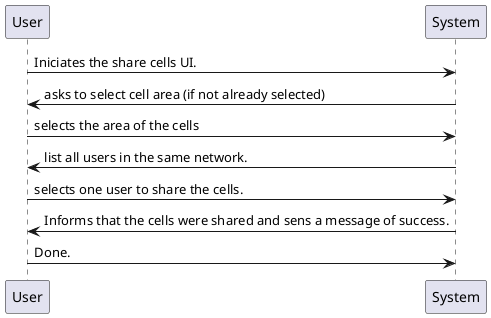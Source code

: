 @startuml


User -> System : Iniciates the share cells UI.
System -> User : asks to select cell area (if not already selected)
User -> System : selects the area of the cells
System -> User : list all users in the same network.
User -> System : selects one user to share the cells.
System -> User : Informs that the cells were shared and sens a message of success.
User -> System : Done.
@enduml

